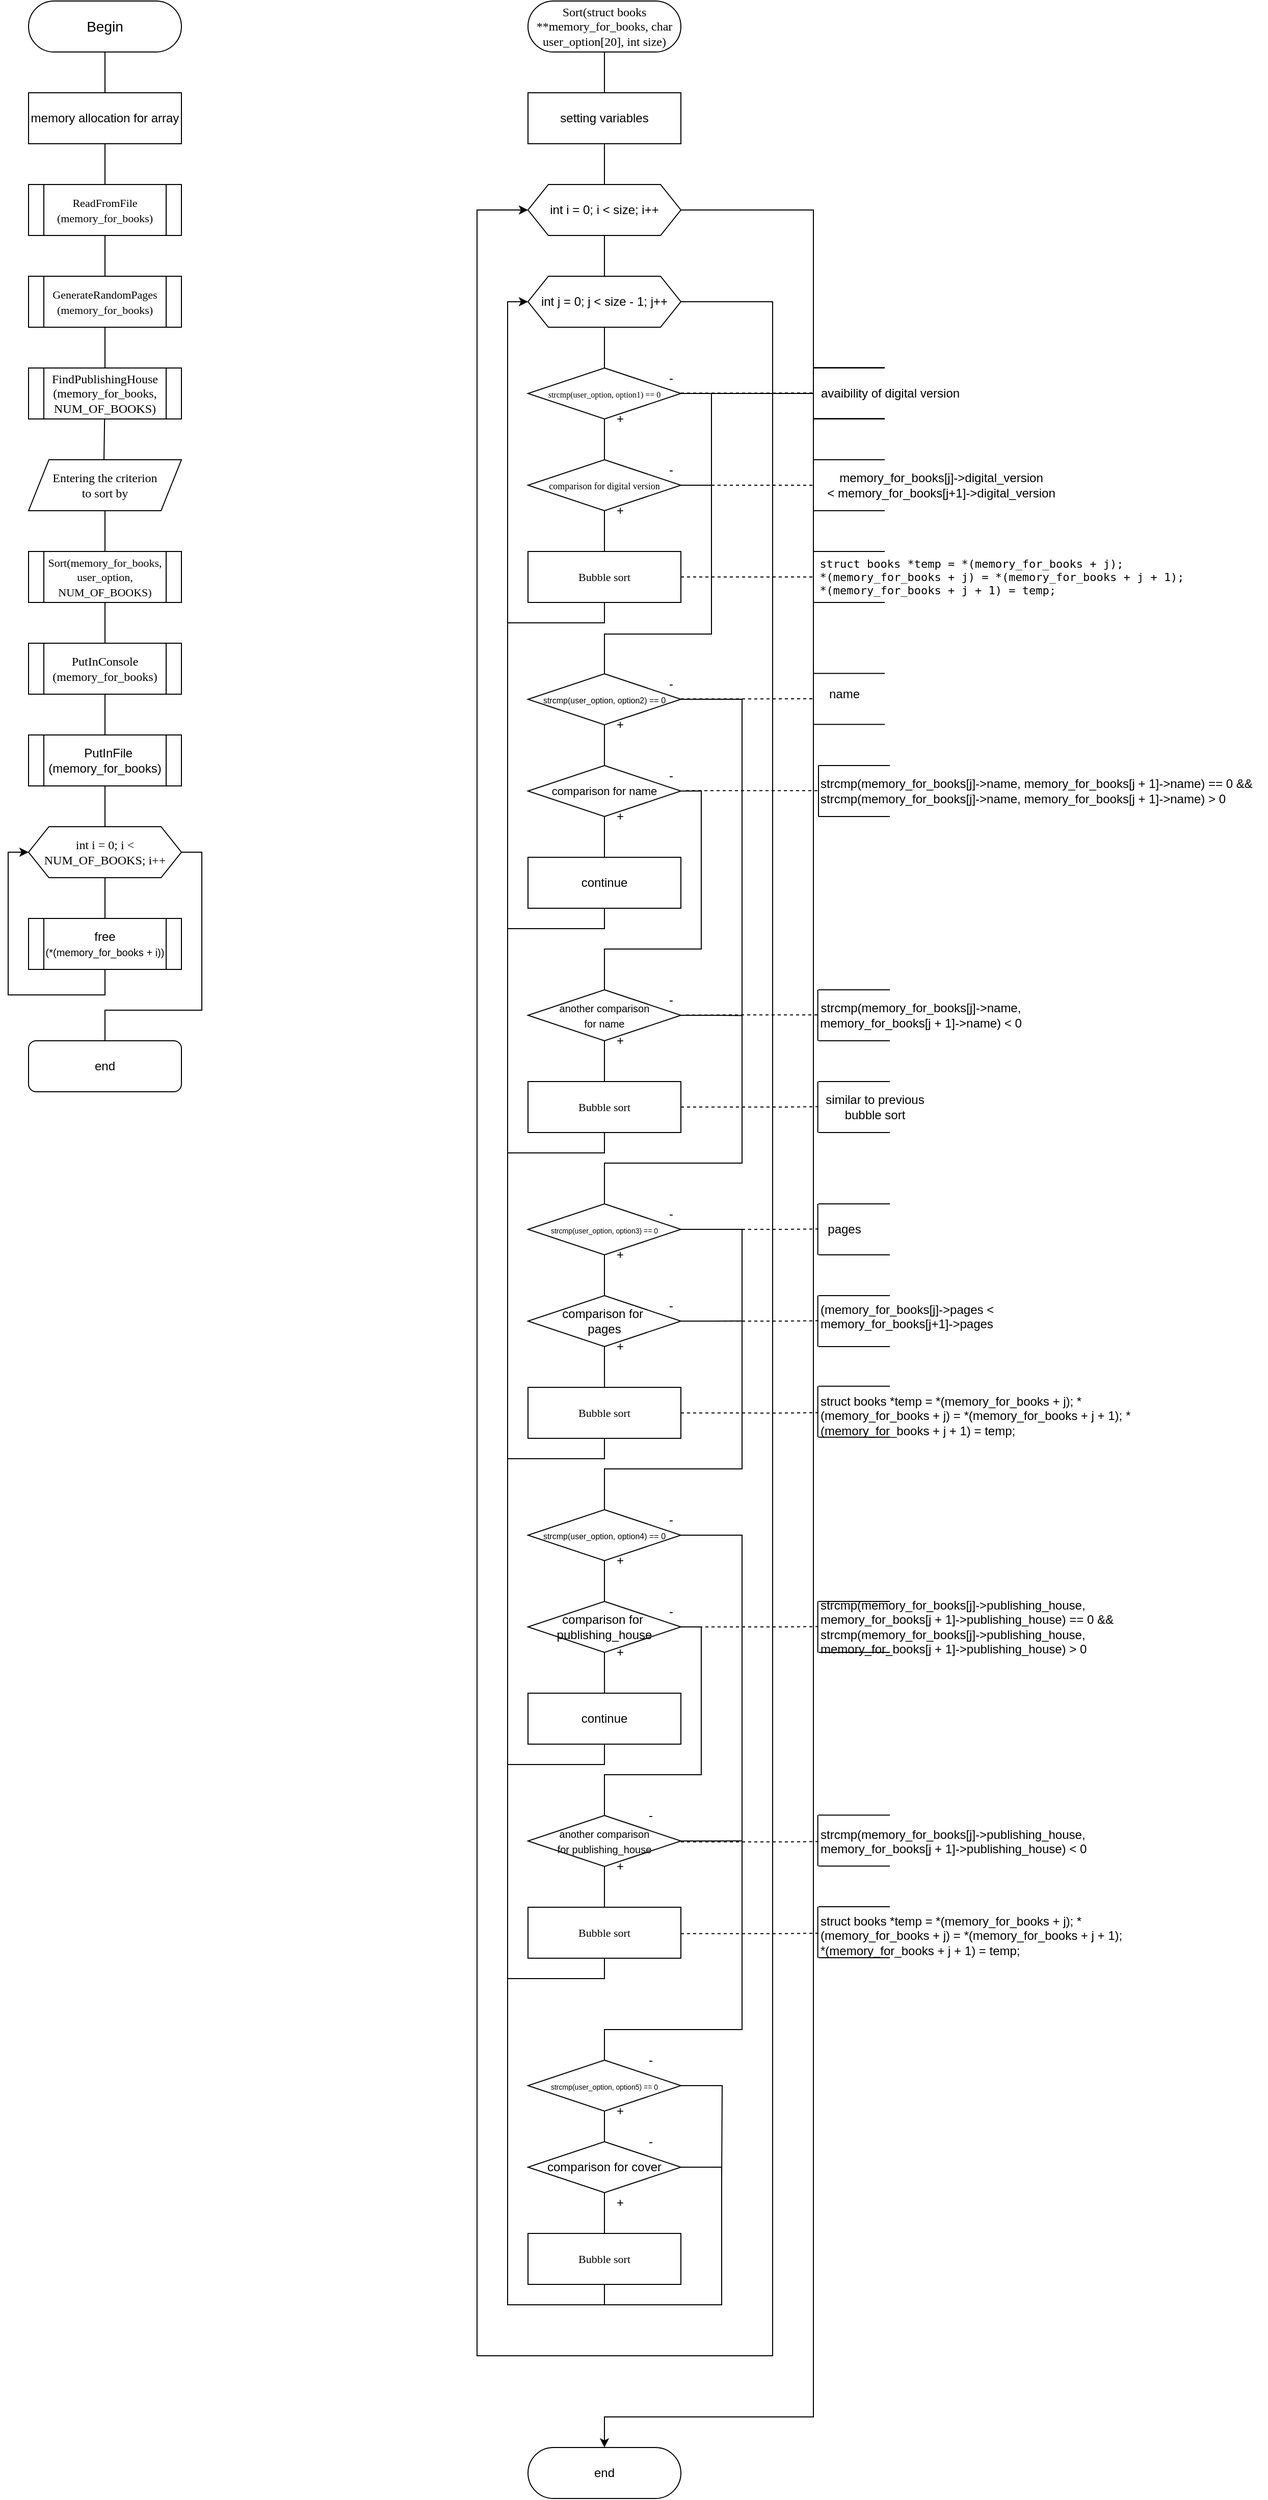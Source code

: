 <mxfile version="13.9.9" type="device"><diagram id="zj9rSVREmxVg5N0EUBpK" name="Страница 1"><mxGraphModel dx="2926" dy="1717" grid="1" gridSize="10" guides="1" tooltips="1" connect="1" arrows="1" fold="1" page="1" pageScale="1" pageWidth="3300" pageHeight="4681" math="0" shadow="0"><root><mxCell id="0"/><mxCell id="1" parent="0"/><mxCell id="CkE9ByUAjmrlas_uEOm5-2" value="&lt;font style=&quot;font-size: 14px&quot;&gt;Begin&lt;/font&gt;" style="rounded=1;whiteSpace=wrap;html=1;arcSize=50;" parent="1" vertex="1"><mxGeometry x="160" y="110" width="150" height="50" as="geometry"/></mxCell><mxCell id="CkE9ByUAjmrlas_uEOm5-4" value="" style="endArrow=none;html=1;entryX=0.5;entryY=1;entryDx=0;entryDy=0;" parent="1" target="CkE9ByUAjmrlas_uEOm5-2" edge="1"><mxGeometry width="50" height="50" relative="1" as="geometry"><mxPoint x="235" y="200" as="sourcePoint"/><mxPoint x="550" y="280" as="targetPoint"/></mxGeometry></mxCell><mxCell id="CkE9ByUAjmrlas_uEOm5-5" value="memory allocation for array" style="rounded=0;whiteSpace=wrap;html=1;" parent="1" vertex="1"><mxGeometry x="160" y="200" width="150" height="50" as="geometry"/></mxCell><mxCell id="CkE9ByUAjmrlas_uEOm5-6" value="&lt;font style=&quot;font-size: 11px&quot; face=&quot;Times New Roman&quot;&gt;ReadFromFile&lt;br&gt;(memory_for_books)&lt;/font&gt;" style="shape=process;whiteSpace=wrap;html=1;backgroundOutline=1;" parent="1" vertex="1"><mxGeometry x="160" y="290" width="150" height="50" as="geometry"/></mxCell><mxCell id="CkE9ByUAjmrlas_uEOm5-7" value="" style="endArrow=none;html=1;entryX=0.5;entryY=1;entryDx=0;entryDy=0;exitX=0.5;exitY=0;exitDx=0;exitDy=0;" parent="1" source="CkE9ByUAjmrlas_uEOm5-6" target="CkE9ByUAjmrlas_uEOm5-5" edge="1"><mxGeometry width="50" height="50" relative="1" as="geometry"><mxPoint x="230" y="290" as="sourcePoint"/><mxPoint x="280" y="240" as="targetPoint"/></mxGeometry></mxCell><mxCell id="CkE9ByUAjmrlas_uEOm5-8" value="&lt;font face=&quot;Times New Roman&quot; style=&quot;font-size: 11px&quot;&gt;GenerateRandomPages&lt;br&gt;(memory_for_books)&lt;/font&gt;" style="shape=process;whiteSpace=wrap;html=1;backgroundOutline=1;" parent="1" vertex="1"><mxGeometry x="160" y="380" width="150" height="50" as="geometry"/></mxCell><mxCell id="CkE9ByUAjmrlas_uEOm5-9" value="" style="endArrow=none;html=1;entryX=0.5;entryY=1;entryDx=0;entryDy=0;exitX=0.5;exitY=0;exitDx=0;exitDy=0;" parent="1" source="CkE9ByUAjmrlas_uEOm5-8" target="CkE9ByUAjmrlas_uEOm5-6" edge="1"><mxGeometry width="50" height="50" relative="1" as="geometry"><mxPoint x="230" y="370" as="sourcePoint"/><mxPoint x="280" y="320" as="targetPoint"/></mxGeometry></mxCell><mxCell id="CkE9ByUAjmrlas_uEOm5-10" value="&lt;font face=&quot;Times New Roman&quot;&gt;FindPublishingHouse&lt;br&gt;(memory_for_books, NUM_OF_BOOKS)&lt;/font&gt;" style="shape=process;whiteSpace=wrap;html=1;backgroundOutline=1;" parent="1" vertex="1"><mxGeometry x="160" y="470" width="150" height="50" as="geometry"/></mxCell><mxCell id="CkE9ByUAjmrlas_uEOm5-11" value="" style="endArrow=none;html=1;entryX=0.5;entryY=1;entryDx=0;entryDy=0;exitX=0.5;exitY=0;exitDx=0;exitDy=0;" parent="1" source="CkE9ByUAjmrlas_uEOm5-10" target="CkE9ByUAjmrlas_uEOm5-8" edge="1"><mxGeometry width="50" height="50" relative="1" as="geometry"><mxPoint x="230" y="460" as="sourcePoint"/><mxPoint x="280" y="410" as="targetPoint"/></mxGeometry></mxCell><mxCell id="CkE9ByUAjmrlas_uEOm5-12" value="&lt;font face=&quot;Times New Roman&quot;&gt;Entering the criterion&lt;br&gt;to sort by&lt;/font&gt;" style="shape=parallelogram;perimeter=parallelogramPerimeter;whiteSpace=wrap;html=1;fixedSize=1;" parent="1" vertex="1"><mxGeometry x="160" y="560" width="150" height="50" as="geometry"/></mxCell><mxCell id="CkE9ByUAjmrlas_uEOm5-13" value="" style="endArrow=none;html=1;" parent="1" target="CkE9ByUAjmrlas_uEOm5-10" edge="1"><mxGeometry width="50" height="50" relative="1" as="geometry"><mxPoint x="234" y="560" as="sourcePoint"/><mxPoint x="280" y="550" as="targetPoint"/></mxGeometry></mxCell><mxCell id="CkE9ByUAjmrlas_uEOm5-14" value="" style="endArrow=none;html=1;entryX=0.5;entryY=1;entryDx=0;entryDy=0;" parent="1" target="CkE9ByUAjmrlas_uEOm5-12" edge="1"><mxGeometry width="50" height="50" relative="1" as="geometry"><mxPoint x="235" y="650" as="sourcePoint"/><mxPoint x="280" y="590" as="targetPoint"/></mxGeometry></mxCell><mxCell id="CkE9ByUAjmrlas_uEOm5-15" value="&lt;font face=&quot;Times New Roman&quot; style=&quot;font-size: 11px&quot;&gt;Sort(memory_for_books, user_option, NUM_OF_BOOKS)&lt;/font&gt;" style="shape=process;whiteSpace=wrap;html=1;backgroundOutline=1;" parent="1" vertex="1"><mxGeometry x="160" y="650" width="150" height="50" as="geometry"/></mxCell><mxCell id="CkE9ByUAjmrlas_uEOm5-16" value="" style="endArrow=none;html=1;entryX=0.5;entryY=1;entryDx=0;entryDy=0;" parent="1" target="CkE9ByUAjmrlas_uEOm5-15" edge="1"><mxGeometry width="50" height="50" relative="1" as="geometry"><mxPoint x="235" y="740" as="sourcePoint"/><mxPoint x="280" y="690" as="targetPoint"/></mxGeometry></mxCell><mxCell id="CkE9ByUAjmrlas_uEOm5-17" value="&lt;font face=&quot;Times New Roman&quot;&gt;PutInConsole&lt;br&gt;(memory_for_books)&lt;/font&gt;" style="shape=process;whiteSpace=wrap;html=1;backgroundOutline=1;" parent="1" vertex="1"><mxGeometry x="160" y="740" width="150" height="50" as="geometry"/></mxCell><mxCell id="CkE9ByUAjmrlas_uEOm5-18" value="" style="endArrow=none;html=1;entryX=0.5;entryY=1;entryDx=0;entryDy=0;" parent="1" target="CkE9ByUAjmrlas_uEOm5-17" edge="1"><mxGeometry width="50" height="50" relative="1" as="geometry"><mxPoint x="235" y="830" as="sourcePoint"/><mxPoint x="280" y="820" as="targetPoint"/></mxGeometry></mxCell><mxCell id="CkE9ByUAjmrlas_uEOm5-19" value="&amp;nbsp; PutInFile&lt;br&gt;(memory_for_books)" style="shape=process;whiteSpace=wrap;html=1;backgroundOutline=1;" parent="1" vertex="1"><mxGeometry x="160" y="830" width="150" height="50" as="geometry"/></mxCell><mxCell id="CkE9ByUAjmrlas_uEOm5-20" value="" style="endArrow=none;html=1;entryX=0.5;entryY=1;entryDx=0;entryDy=0;" parent="1" target="CkE9ByUAjmrlas_uEOm5-19" edge="1"><mxGeometry width="50" height="50" relative="1" as="geometry"><mxPoint x="235" y="920" as="sourcePoint"/><mxPoint x="280" y="820" as="targetPoint"/></mxGeometry></mxCell><mxCell id="CkE9ByUAjmrlas_uEOm5-26" style="edgeStyle=orthogonalEdgeStyle;rounded=0;orthogonalLoop=1;jettySize=auto;html=1;exitX=1;exitY=0.5;exitDx=0;exitDy=0;endArrow=none;endFill=0;" parent="1" source="CkE9ByUAjmrlas_uEOm5-21" edge="1"><mxGeometry relative="1" as="geometry"><mxPoint x="235" y="1130" as="targetPoint"/><Array as="points"><mxPoint x="330" y="945"/><mxPoint x="330" y="1100"/></Array></mxGeometry></mxCell><mxCell id="CkE9ByUAjmrlas_uEOm5-21" value="&lt;font face=&quot;Times New Roman&quot; style=&quot;font-size: 12px&quot;&gt;int i = 0; i &amp;lt; NUM_OF_BOOKS; i++&lt;/font&gt;" style="shape=hexagon;perimeter=hexagonPerimeter2;whiteSpace=wrap;html=1;fixedSize=1;" parent="1" vertex="1"><mxGeometry x="160" y="920" width="150" height="50" as="geometry"/></mxCell><mxCell id="CkE9ByUAjmrlas_uEOm5-22" value="" style="endArrow=none;html=1;entryX=0.5;entryY=1;entryDx=0;entryDy=0;" parent="1" target="CkE9ByUAjmrlas_uEOm5-21" edge="1"><mxGeometry width="50" height="50" relative="1" as="geometry"><mxPoint x="235" y="1010" as="sourcePoint"/><mxPoint x="280" y="1010" as="targetPoint"/></mxGeometry></mxCell><mxCell id="CkE9ByUAjmrlas_uEOm5-25" style="edgeStyle=orthogonalEdgeStyle;rounded=0;orthogonalLoop=1;jettySize=auto;html=1;entryX=0;entryY=0.5;entryDx=0;entryDy=0;" parent="1" source="CkE9ByUAjmrlas_uEOm5-23" target="CkE9ByUAjmrlas_uEOm5-21" edge="1"><mxGeometry relative="1" as="geometry"><mxPoint x="130" y="940" as="targetPoint"/><Array as="points"><mxPoint x="235" y="1085"/><mxPoint x="140" y="1085"/><mxPoint x="140" y="945"/></Array></mxGeometry></mxCell><mxCell id="CkE9ByUAjmrlas_uEOm5-23" value="&lt;font&gt;free&lt;br&gt;&lt;font style=&quot;font-size: 10px&quot;&gt;(*(memory_for_books + i))&lt;/font&gt;&lt;/font&gt;" style="shape=process;whiteSpace=wrap;html=1;backgroundOutline=1;" parent="1" vertex="1"><mxGeometry x="160" y="1010" width="150" height="50" as="geometry"/></mxCell><mxCell id="CkE9ByUAjmrlas_uEOm5-27" value="end" style="rounded=1;whiteSpace=wrap;html=1;" parent="1" vertex="1"><mxGeometry x="160" y="1130" width="150" height="50" as="geometry"/></mxCell><mxCell id="CkE9ByUAjmrlas_uEOm5-28" value="&lt;font face=&quot;Times New Roman&quot;&gt;Sort(struct books **memory_for_books, char user_option[20], int size)&lt;/font&gt;" style="rounded=1;whiteSpace=wrap;html=1;arcSize=50;" parent="1" vertex="1"><mxGeometry x="650" y="110" width="150" height="50" as="geometry"/></mxCell><mxCell id="CkE9ByUAjmrlas_uEOm5-29" value="" style="endArrow=none;html=1;entryX=0.5;entryY=1;entryDx=0;entryDy=0;" parent="1" target="CkE9ByUAjmrlas_uEOm5-28" edge="1"><mxGeometry width="50" height="50" relative="1" as="geometry"><mxPoint x="725" y="200" as="sourcePoint"/><mxPoint x="720" y="290" as="targetPoint"/></mxGeometry></mxCell><mxCell id="CkE9ByUAjmrlas_uEOm5-30" value="setting variables" style="rounded=0;whiteSpace=wrap;html=1;" parent="1" vertex="1"><mxGeometry x="650" y="200" width="150" height="50" as="geometry"/></mxCell><mxCell id="CkE9ByUAjmrlas_uEOm5-31" value="" style="endArrow=none;html=1;entryX=0.5;entryY=1;entryDx=0;entryDy=0;" parent="1" target="CkE9ByUAjmrlas_uEOm5-30" edge="1"><mxGeometry width="50" height="50" relative="1" as="geometry"><mxPoint x="725" y="290" as="sourcePoint"/><mxPoint x="750" y="270" as="targetPoint"/></mxGeometry></mxCell><mxCell id="CkE9ByUAjmrlas_uEOm5-223" style="edgeStyle=orthogonalEdgeStyle;rounded=0;orthogonalLoop=1;jettySize=auto;html=1;exitX=1;exitY=0.5;exitDx=0;exitDy=0;endArrow=classic;endFill=1;entryX=0.5;entryY=0;entryDx=0;entryDy=0;" parent="1" source="CkE9ByUAjmrlas_uEOm5-32" target="CkE9ByUAjmrlas_uEOm5-224" edge="1"><mxGeometry relative="1" as="geometry"><mxPoint x="730" y="2510" as="targetPoint"/><Array as="points"><mxPoint x="930" y="315"/><mxPoint x="930" y="2480"/><mxPoint x="725" y="2480"/></Array></mxGeometry></mxCell><mxCell id="CkE9ByUAjmrlas_uEOm5-32" value="int i = 0; i &amp;lt; size; i++" style="shape=hexagon;perimeter=hexagonPerimeter2;whiteSpace=wrap;html=1;fixedSize=1;" parent="1" vertex="1"><mxGeometry x="650" y="290" width="150" height="50" as="geometry"/></mxCell><mxCell id="CkE9ByUAjmrlas_uEOm5-33" value="" style="endArrow=none;html=1;entryX=0.5;entryY=1;entryDx=0;entryDy=0;" parent="1" target="CkE9ByUAjmrlas_uEOm5-32" edge="1"><mxGeometry width="50" height="50" relative="1" as="geometry"><mxPoint x="725" y="380" as="sourcePoint"/><mxPoint x="750" y="320" as="targetPoint"/></mxGeometry></mxCell><mxCell id="CkE9ByUAjmrlas_uEOm5-222" style="edgeStyle=orthogonalEdgeStyle;rounded=0;orthogonalLoop=1;jettySize=auto;html=1;exitX=1;exitY=0.5;exitDx=0;exitDy=0;entryX=0;entryY=0.5;entryDx=0;entryDy=0;endArrow=classic;endFill=1;" parent="1" source="CkE9ByUAjmrlas_uEOm5-34" target="CkE9ByUAjmrlas_uEOm5-32" edge="1"><mxGeometry relative="1" as="geometry"><Array as="points"><mxPoint x="890" y="405"/><mxPoint x="890" y="2420"/><mxPoint x="600" y="2420"/><mxPoint x="600" y="315"/></Array></mxGeometry></mxCell><mxCell id="CkE9ByUAjmrlas_uEOm5-34" value="int j = 0; j &amp;lt; size - 1; j++" style="shape=hexagon;perimeter=hexagonPerimeter2;whiteSpace=wrap;html=1;fixedSize=1;" parent="1" vertex="1"><mxGeometry x="650" y="380" width="150" height="50" as="geometry"/></mxCell><mxCell id="CkE9ByUAjmrlas_uEOm5-36" value="" style="endArrow=none;html=1;entryX=0.5;entryY=1;entryDx=0;entryDy=0;" parent="1" target="CkE9ByUAjmrlas_uEOm5-34" edge="1"><mxGeometry width="50" height="50" relative="1" as="geometry"><mxPoint x="725" y="470" as="sourcePoint"/><mxPoint x="750" y="420" as="targetPoint"/></mxGeometry></mxCell><mxCell id="CkE9ByUAjmrlas_uEOm5-41" style="edgeStyle=orthogonalEdgeStyle;rounded=0;orthogonalLoop=1;jettySize=auto;html=1;endArrow=none;endFill=0;" parent="1" source="CkE9ByUAjmrlas_uEOm5-37" target="CkE9ByUAjmrlas_uEOm5-54" edge="1"><mxGeometry relative="1" as="geometry"><mxPoint x="725" y="770" as="targetPoint"/><Array as="points"><mxPoint x="830" y="495"/><mxPoint x="830" y="731"/></Array></mxGeometry></mxCell><mxCell id="CkE9ByUAjmrlas_uEOm5-37" value="&lt;font face=&quot;Times New Roman&quot; style=&quot;font-size: 8px&quot;&gt;strcmp(user_option, option1) == 0&lt;/font&gt;" style="rhombus;whiteSpace=wrap;html=1;" parent="1" vertex="1"><mxGeometry x="650" y="470" width="150" height="50" as="geometry"/></mxCell><mxCell id="CkE9ByUAjmrlas_uEOm5-38" value="" style="endArrow=none;html=1;entryX=0.5;entryY=1;entryDx=0;entryDy=0;" parent="1" target="CkE9ByUAjmrlas_uEOm5-37" edge="1"><mxGeometry width="50" height="50" relative="1" as="geometry"><mxPoint x="725" y="560" as="sourcePoint"/><mxPoint x="750" y="510" as="targetPoint"/></mxGeometry></mxCell><mxCell id="CkE9ByUAjmrlas_uEOm5-42" style="edgeStyle=orthogonalEdgeStyle;rounded=0;orthogonalLoop=1;jettySize=auto;html=1;exitX=1;exitY=0.5;exitDx=0;exitDy=0;endArrow=none;endFill=0;" parent="1" source="CkE9ByUAjmrlas_uEOm5-39" edge="1"><mxGeometry relative="1" as="geometry"><mxPoint x="830" y="585" as="targetPoint"/></mxGeometry></mxCell><mxCell id="CkE9ByUAjmrlas_uEOm5-39" value="&lt;div&gt;&lt;font face=&quot;Times New Roman&quot; style=&quot;font-size: 9px&quot;&gt;comparison for digital version&lt;/font&gt;&lt;/div&gt;" style="rhombus;whiteSpace=wrap;html=1;align=center;" parent="1" vertex="1"><mxGeometry x="650" y="560" width="150" height="50" as="geometry"/></mxCell><mxCell id="CkE9ByUAjmrlas_uEOm5-43" value="" style="endArrow=none;html=1;entryX=0.5;entryY=1;entryDx=0;entryDy=0;" parent="1" target="CkE9ByUAjmrlas_uEOm5-39" edge="1"><mxGeometry width="50" height="50" relative="1" as="geometry"><mxPoint x="725" y="650" as="sourcePoint"/><mxPoint x="750" y="630" as="targetPoint"/></mxGeometry></mxCell><mxCell id="CkE9ByUAjmrlas_uEOm5-45" style="edgeStyle=orthogonalEdgeStyle;rounded=0;orthogonalLoop=1;jettySize=auto;html=1;exitX=1;exitY=0.5;exitDx=0;exitDy=0;endArrow=none;endFill=0;dashed=1;" parent="1" source="CkE9ByUAjmrlas_uEOm5-44" edge="1"><mxGeometry relative="1" as="geometry"><mxPoint x="930" y="674.952" as="targetPoint"/></mxGeometry></mxCell><mxCell id="CkE9ByUAjmrlas_uEOm5-199" style="edgeStyle=orthogonalEdgeStyle;rounded=0;orthogonalLoop=1;jettySize=auto;html=1;exitX=0.5;exitY=1;exitDx=0;exitDy=0;endArrow=classic;endFill=1;entryX=0;entryY=0.5;entryDx=0;entryDy=0;" parent="1" source="CkE9ByUAjmrlas_uEOm5-44" target="CkE9ByUAjmrlas_uEOm5-34" edge="1"><mxGeometry relative="1" as="geometry"><mxPoint x="630" y="400" as="targetPoint"/></mxGeometry></mxCell><mxCell id="CkE9ByUAjmrlas_uEOm5-44" value="&lt;div style=&quot;font-size: 11px&quot;&gt;&lt;font face=&quot;Times New Roman&quot;&gt;Bubble sort&lt;/font&gt;&lt;/div&gt;" style="rounded=0;whiteSpace=wrap;html=1;" parent="1" vertex="1"><mxGeometry x="650" y="650" width="150" height="50" as="geometry"/></mxCell><mxCell id="CkE9ByUAjmrlas_uEOm5-46" value="" style="endArrow=none;html=1;" parent="1" edge="1"><mxGeometry width="50" height="50" relative="1" as="geometry"><mxPoint x="930" y="700" as="sourcePoint"/><mxPoint x="930" y="650" as="targetPoint"/></mxGeometry></mxCell><mxCell id="CkE9ByUAjmrlas_uEOm5-47" value="" style="endArrow=none;html=1;" parent="1" edge="1"><mxGeometry width="50" height="50" relative="1" as="geometry"><mxPoint x="930" y="700" as="sourcePoint"/><mxPoint x="1000" y="700" as="targetPoint"/></mxGeometry></mxCell><mxCell id="CkE9ByUAjmrlas_uEOm5-48" value="" style="endArrow=none;html=1;" parent="1" edge="1"><mxGeometry width="50" height="50" relative="1" as="geometry"><mxPoint x="930" y="650.0" as="sourcePoint"/><mxPoint x="1000" y="650.0" as="targetPoint"/></mxGeometry></mxCell><mxCell id="CkE9ByUAjmrlas_uEOm5-49" value="&lt;div style=&quot;text-align: left ; font-size: 11px&quot;&gt;&lt;font face=&quot;monospace&quot; style=&quot;font-size: 11px&quot;&gt;struct books *temp = *(memory_for_books + j);&lt;/font&gt;&lt;/div&gt;&lt;div style=&quot;font-size: 11px&quot;&gt;&lt;span style=&quot;font-family: monospace&quot;&gt;&lt;font style=&quot;font-size: 11px&quot;&gt;*(memory_for_books + j) = *(memory_for_books + j + 1);&lt;/font&gt;&lt;/span&gt;&lt;/div&gt;&lt;div style=&quot;text-align: left ; font-size: 11px&quot;&gt;&lt;font face=&quot;monospace&quot; style=&quot;font-size: 11px&quot;&gt;*(memory_for_books + j + 1) = temp;&lt;/font&gt;&lt;/div&gt;" style="text;html=1;strokeColor=none;fillColor=none;align=center;verticalAlign=middle;whiteSpace=wrap;rounded=0;" parent="1" vertex="1"><mxGeometry x="920" y="655" width="390" height="40" as="geometry"/></mxCell><mxCell id="CkE9ByUAjmrlas_uEOm5-50" value="+" style="text;html=1;align=center;verticalAlign=middle;resizable=0;points=[];autosize=1;" parent="1" vertex="1"><mxGeometry x="730" y="510" width="20" height="20" as="geometry"/></mxCell><mxCell id="CkE9ByUAjmrlas_uEOm5-51" value="+" style="text;html=1;align=center;verticalAlign=middle;resizable=0;points=[];autosize=1;" parent="1" vertex="1"><mxGeometry x="730" y="600" width="20" height="20" as="geometry"/></mxCell><mxCell id="CkE9ByUAjmrlas_uEOm5-52" value="-" style="text;html=1;align=center;verticalAlign=middle;resizable=0;points=[];autosize=1;" parent="1" vertex="1"><mxGeometry x="780" y="470" width="20" height="20" as="geometry"/></mxCell><mxCell id="CkE9ByUAjmrlas_uEOm5-53" value="-" style="text;html=1;align=center;verticalAlign=middle;resizable=0;points=[];autosize=1;" parent="1" vertex="1"><mxGeometry x="780" y="560" width="20" height="20" as="geometry"/></mxCell><mxCell id="CkE9ByUAjmrlas_uEOm5-74" style="edgeStyle=orthogonalEdgeStyle;rounded=0;orthogonalLoop=1;jettySize=auto;html=1;exitX=0.5;exitY=1;exitDx=0;exitDy=0;endArrow=none;endFill=0;" parent="1" source="CkE9ByUAjmrlas_uEOm5-54" edge="1"><mxGeometry relative="1" as="geometry"><mxPoint x="725" y="860" as="targetPoint"/></mxGeometry></mxCell><mxCell id="CkE9ByUAjmrlas_uEOm5-99" style="edgeStyle=orthogonalEdgeStyle;rounded=0;orthogonalLoop=1;jettySize=auto;html=1;exitX=1;exitY=0.5;exitDx=0;exitDy=0;endArrow=none;endFill=0;entryX=0.5;entryY=0;entryDx=0;entryDy=0;" parent="1" source="CkE9ByUAjmrlas_uEOm5-54" target="CkE9ByUAjmrlas_uEOm5-118" edge="1"><mxGeometry relative="1" as="geometry"><mxPoint x="725" y="1286.667" as="targetPoint"/><Array as="points"><mxPoint x="860" y="795"/><mxPoint x="860" y="1250"/><mxPoint x="725" y="1250"/></Array></mxGeometry></mxCell><mxCell id="CkE9ByUAjmrlas_uEOm5-54" value="&lt;font style=&quot;font-size: 8px&quot;&gt;strcmp(user_option, option2) == 0&lt;/font&gt;" style="rhombus;whiteSpace=wrap;html=1;" parent="1" vertex="1"><mxGeometry x="650" y="770" width="150" height="50" as="geometry"/></mxCell><mxCell id="CkE9ByUAjmrlas_uEOm5-59" style="edgeStyle=orthogonalEdgeStyle;rounded=0;orthogonalLoop=1;jettySize=auto;html=1;exitX=1;exitY=0.5;exitDx=0;exitDy=0;endArrow=none;endFill=0;" parent="1" edge="1"><mxGeometry relative="1" as="geometry"><mxPoint x="930" y="494.952" as="targetPoint"/><mxPoint x="800" y="495" as="sourcePoint"/></mxGeometry></mxCell><mxCell id="CkE9ByUAjmrlas_uEOm5-60" value="" style="endArrow=none;html=1;" parent="1" edge="1"><mxGeometry width="50" height="50" relative="1" as="geometry"><mxPoint x="930" y="520" as="sourcePoint"/><mxPoint x="930" y="470" as="targetPoint"/></mxGeometry></mxCell><mxCell id="CkE9ByUAjmrlas_uEOm5-61" value="" style="endArrow=none;html=1;" parent="1" edge="1"><mxGeometry width="50" height="50" relative="1" as="geometry"><mxPoint x="930" y="520" as="sourcePoint"/><mxPoint x="1000" y="520" as="targetPoint"/></mxGeometry></mxCell><mxCell id="CkE9ByUAjmrlas_uEOm5-62" value="" style="endArrow=none;html=1;" parent="1" edge="1"><mxGeometry width="50" height="50" relative="1" as="geometry"><mxPoint x="930" y="470.0" as="sourcePoint"/><mxPoint x="1000" y="470.0" as="targetPoint"/></mxGeometry></mxCell><mxCell id="CkE9ByUAjmrlas_uEOm5-63" style="edgeStyle=orthogonalEdgeStyle;rounded=0;orthogonalLoop=1;jettySize=auto;html=1;exitX=1;exitY=0.5;exitDx=0;exitDy=0;endArrow=none;endFill=0;dashed=1;" parent="1" edge="1"><mxGeometry relative="1" as="geometry"><mxPoint x="930" y="494.552" as="targetPoint"/><mxPoint x="800" y="494.6" as="sourcePoint"/></mxGeometry></mxCell><mxCell id="CkE9ByUAjmrlas_uEOm5-64" value="" style="endArrow=none;html=1;" parent="1" edge="1"><mxGeometry width="50" height="50" relative="1" as="geometry"><mxPoint x="930" y="519.6" as="sourcePoint"/><mxPoint x="930" y="469.6" as="targetPoint"/></mxGeometry></mxCell><mxCell id="CkE9ByUAjmrlas_uEOm5-65" value="" style="endArrow=none;html=1;" parent="1" edge="1"><mxGeometry width="50" height="50" relative="1" as="geometry"><mxPoint x="930" y="519.6" as="sourcePoint"/><mxPoint x="1000" y="519.6" as="targetPoint"/></mxGeometry></mxCell><mxCell id="CkE9ByUAjmrlas_uEOm5-66" value="" style="endArrow=none;html=1;" parent="1" edge="1"><mxGeometry width="50" height="50" relative="1" as="geometry"><mxPoint x="930" y="469.6" as="sourcePoint"/><mxPoint x="1000" y="469.6" as="targetPoint"/></mxGeometry></mxCell><mxCell id="CkE9ByUAjmrlas_uEOm5-68" style="edgeStyle=orthogonalEdgeStyle;rounded=0;orthogonalLoop=1;jettySize=auto;html=1;exitX=1;exitY=0.5;exitDx=0;exitDy=0;endArrow=none;endFill=0;dashed=1;" parent="1" edge="1"><mxGeometry relative="1" as="geometry"><mxPoint x="930" y="794.552" as="targetPoint"/><mxPoint x="800" y="794.6" as="sourcePoint"/></mxGeometry></mxCell><mxCell id="CkE9ByUAjmrlas_uEOm5-69" value="" style="endArrow=none;html=1;" parent="1" edge="1"><mxGeometry width="50" height="50" relative="1" as="geometry"><mxPoint x="930" y="819.6" as="sourcePoint"/><mxPoint x="930" y="769.6" as="targetPoint"/></mxGeometry></mxCell><mxCell id="CkE9ByUAjmrlas_uEOm5-70" value="" style="endArrow=none;html=1;" parent="1" edge="1"><mxGeometry width="50" height="50" relative="1" as="geometry"><mxPoint x="930" y="819.6" as="sourcePoint"/><mxPoint x="1000" y="819.6" as="targetPoint"/></mxGeometry></mxCell><mxCell id="CkE9ByUAjmrlas_uEOm5-71" value="" style="endArrow=none;html=1;" parent="1" edge="1"><mxGeometry width="50" height="50" relative="1" as="geometry"><mxPoint x="930" y="769.6" as="sourcePoint"/><mxPoint x="1000" y="769.6" as="targetPoint"/></mxGeometry></mxCell><mxCell id="CkE9ByUAjmrlas_uEOm5-72" value="avaibility of digital version" style="text;html=1;align=center;verticalAlign=middle;resizable=0;points=[];autosize=1;" parent="1" vertex="1"><mxGeometry x="930" y="485" width="150" height="20" as="geometry"/></mxCell><mxCell id="CkE9ByUAjmrlas_uEOm5-73" value="name" style="text;html=1;align=center;verticalAlign=middle;resizable=0;points=[];autosize=1;" parent="1" vertex="1"><mxGeometry x="935" y="780" width="50" height="20" as="geometry"/></mxCell><mxCell id="CkE9ByUAjmrlas_uEOm5-76" value="" style="edgeStyle=orthogonalEdgeStyle;rounded=0;orthogonalLoop=1;jettySize=auto;html=1;endArrow=none;endFill=0;" parent="1" source="CkE9ByUAjmrlas_uEOm5-75" target="CkE9ByUAjmrlas_uEOm5-54" edge="1"><mxGeometry relative="1" as="geometry"/></mxCell><mxCell id="CkE9ByUAjmrlas_uEOm5-100" style="edgeStyle=orthogonalEdgeStyle;rounded=0;orthogonalLoop=1;jettySize=auto;html=1;exitX=1;exitY=0.5;exitDx=0;exitDy=0;endArrow=none;endFill=0;" parent="1" source="CkE9ByUAjmrlas_uEOm5-75" edge="1"><mxGeometry relative="1" as="geometry"><mxPoint x="725" y="1080" as="targetPoint"/><Array as="points"><mxPoint x="820" y="885"/><mxPoint x="820" y="1040"/><mxPoint x="725" y="1040"/></Array></mxGeometry></mxCell><mxCell id="CkE9ByUAjmrlas_uEOm5-75" value="&lt;div style=&quot;font-size: 11px&quot;&gt;&lt;div&gt;comparison for name&lt;/div&gt;&lt;/div&gt;" style="rhombus;whiteSpace=wrap;html=1;align=center;" parent="1" vertex="1"><mxGeometry x="650" y="860" width="150" height="50" as="geometry"/></mxCell><mxCell id="CkE9ByUAjmrlas_uEOm5-81" style="edgeStyle=orthogonalEdgeStyle;rounded=0;orthogonalLoop=1;jettySize=auto;html=1;exitX=1;exitY=0.5;exitDx=0;exitDy=0;endArrow=none;endFill=0;dashed=1;" parent="1" edge="1"><mxGeometry relative="1" as="geometry"><mxPoint x="930" y="584.952" as="targetPoint"/><mxPoint x="800" y="585.0" as="sourcePoint"/></mxGeometry></mxCell><mxCell id="CkE9ByUAjmrlas_uEOm5-82" value="" style="endArrow=none;html=1;" parent="1" edge="1"><mxGeometry width="50" height="50" relative="1" as="geometry"><mxPoint x="930" y="610.0" as="sourcePoint"/><mxPoint x="930" y="560.0" as="targetPoint"/></mxGeometry></mxCell><mxCell id="CkE9ByUAjmrlas_uEOm5-83" value="" style="endArrow=none;html=1;" parent="1" edge="1"><mxGeometry width="50" height="50" relative="1" as="geometry"><mxPoint x="930" y="610.0" as="sourcePoint"/><mxPoint x="1000" y="610.0" as="targetPoint"/></mxGeometry></mxCell><mxCell id="CkE9ByUAjmrlas_uEOm5-84" value="" style="endArrow=none;html=1;" parent="1" edge="1"><mxGeometry width="50" height="50" relative="1" as="geometry"><mxPoint x="930" y="560.0" as="sourcePoint"/><mxPoint x="1000" y="560.0" as="targetPoint"/></mxGeometry></mxCell><mxCell id="CkE9ByUAjmrlas_uEOm5-85" style="edgeStyle=orthogonalEdgeStyle;rounded=0;orthogonalLoop=1;jettySize=auto;html=1;exitX=1;exitY=0.5;exitDx=0;exitDy=0;endArrow=none;endFill=0;dashed=1;" parent="1" edge="1"><mxGeometry relative="1" as="geometry"><mxPoint x="935" y="884.582" as="targetPoint"/><mxPoint x="805" y="884.63" as="sourcePoint"/></mxGeometry></mxCell><mxCell id="CkE9ByUAjmrlas_uEOm5-86" value="" style="endArrow=none;html=1;" parent="1" edge="1"><mxGeometry width="50" height="50" relative="1" as="geometry"><mxPoint x="935" y="910.0" as="sourcePoint"/><mxPoint x="1005" y="910.0" as="targetPoint"/></mxGeometry></mxCell><mxCell id="CkE9ByUAjmrlas_uEOm5-87" value="" style="endArrow=none;html=1;" parent="1" edge="1"><mxGeometry width="50" height="50" relative="1" as="geometry"><mxPoint x="935" y="910.0" as="sourcePoint"/><mxPoint x="935" y="860.0" as="targetPoint"/></mxGeometry></mxCell><mxCell id="CkE9ByUAjmrlas_uEOm5-88" value="" style="endArrow=none;html=1;" parent="1" edge="1"><mxGeometry width="50" height="50" relative="1" as="geometry"><mxPoint x="935" y="860.0" as="sourcePoint"/><mxPoint x="1005" y="860.0" as="targetPoint"/></mxGeometry></mxCell><mxCell id="CkE9ByUAjmrlas_uEOm5-89" value="memory_for_books[j]-&amp;gt;digital_version &lt;br&gt;&amp;lt; memory_for_books[j+1]-&amp;gt;digital_version" style="text;html=1;align=center;verticalAlign=middle;resizable=0;points=[];autosize=1;" parent="1" vertex="1"><mxGeometry x="935" y="570" width="240" height="30" as="geometry"/></mxCell><mxCell id="CkE9ByUAjmrlas_uEOm5-92" value="&lt;div&gt;strcmp(memory_for_books[j]-&amp;gt;name, memory_for_books[j + 1]-&amp;gt;name) == 0 &amp;amp;&amp;amp;&lt;/div&gt;&lt;div&gt;strcmp(memory_for_books[j]-&amp;gt;name, memory_for_books[j + 1]-&amp;gt;name) &amp;gt; 0&lt;/div&gt;" style="text;html=1;align=left;verticalAlign=middle;resizable=0;points=[];autosize=1;" parent="1" vertex="1"><mxGeometry x="935" y="870" width="440" height="30" as="geometry"/></mxCell><mxCell id="CkE9ByUAjmrlas_uEOm5-93" value="" style="endArrow=none;html=1;entryX=0.5;entryY=1;entryDx=0;entryDy=0;" parent="1" target="CkE9ByUAjmrlas_uEOm5-75" edge="1"><mxGeometry width="50" height="50" relative="1" as="geometry"><mxPoint x="725" y="950" as="sourcePoint"/><mxPoint x="800" y="910" as="targetPoint"/></mxGeometry></mxCell><mxCell id="CkE9ByUAjmrlas_uEOm5-200" style="edgeStyle=orthogonalEdgeStyle;rounded=0;orthogonalLoop=1;jettySize=auto;html=1;exitX=0.5;exitY=1;exitDx=0;exitDy=0;endArrow=none;endFill=0;" parent="1" source="CkE9ByUAjmrlas_uEOm5-94" edge="1"><mxGeometry relative="1" as="geometry"><mxPoint x="630" y="480" as="targetPoint"/><Array as="points"><mxPoint x="725" y="1020"/><mxPoint x="630" y="1020"/></Array></mxGeometry></mxCell><mxCell id="CkE9ByUAjmrlas_uEOm5-94" value="continue" style="rounded=0;whiteSpace=wrap;html=1;" parent="1" vertex="1"><mxGeometry x="650" y="950" width="150" height="50" as="geometry"/></mxCell><mxCell id="CkE9ByUAjmrlas_uEOm5-95" value="+" style="text;html=1;align=center;verticalAlign=middle;resizable=0;points=[];autosize=1;" parent="1" vertex="1"><mxGeometry x="730" y="810" width="20" height="20" as="geometry"/></mxCell><mxCell id="CkE9ByUAjmrlas_uEOm5-96" value="+" style="text;html=1;align=center;verticalAlign=middle;resizable=0;points=[];autosize=1;" parent="1" vertex="1"><mxGeometry x="730" y="900" width="20" height="20" as="geometry"/></mxCell><mxCell id="CkE9ByUAjmrlas_uEOm5-97" value="-" style="text;html=1;align=center;verticalAlign=middle;resizable=0;points=[];autosize=1;" parent="1" vertex="1"><mxGeometry x="780" y="770" width="20" height="20" as="geometry"/></mxCell><mxCell id="CkE9ByUAjmrlas_uEOm5-98" value="-" style="text;html=1;align=center;verticalAlign=middle;resizable=0;points=[];autosize=1;" parent="1" vertex="1"><mxGeometry x="780" y="860" width="20" height="20" as="geometry"/></mxCell><mxCell id="CkE9ByUAjmrlas_uEOm5-108" style="edgeStyle=orthogonalEdgeStyle;rounded=0;orthogonalLoop=1;jettySize=auto;html=1;exitX=1;exitY=0.5;exitDx=0;exitDy=0;endArrow=none;endFill=0;" parent="1" source="CkE9ByUAjmrlas_uEOm5-102" edge="1"><mxGeometry relative="1" as="geometry"><mxPoint x="860" y="1105.31" as="targetPoint"/></mxGeometry></mxCell><mxCell id="CkE9ByUAjmrlas_uEOm5-102" value="&lt;font style=&quot;font-size: 10px&quot;&gt;another comparison&lt;br&gt;for name&lt;/font&gt;" style="rhombus;whiteSpace=wrap;html=1;" parent="1" vertex="1"><mxGeometry x="650" y="1080" width="150" height="50" as="geometry"/></mxCell><mxCell id="CkE9ByUAjmrlas_uEOm5-103" style="edgeStyle=orthogonalEdgeStyle;rounded=0;orthogonalLoop=1;jettySize=auto;html=1;exitX=1;exitY=0.5;exitDx=0;exitDy=0;endArrow=none;endFill=0;dashed=1;" parent="1" edge="1"><mxGeometry relative="1" as="geometry"><mxPoint x="935" y="1104.652" as="targetPoint"/><mxPoint x="805" y="1104.7" as="sourcePoint"/></mxGeometry></mxCell><mxCell id="CkE9ByUAjmrlas_uEOm5-104" value="" style="endArrow=none;html=1;" parent="1" edge="1"><mxGeometry width="50" height="50" relative="1" as="geometry"><mxPoint x="935" y="1130" as="sourcePoint"/><mxPoint x="1005" y="1130" as="targetPoint"/></mxGeometry></mxCell><mxCell id="CkE9ByUAjmrlas_uEOm5-105" value="" style="endArrow=none;html=1;" parent="1" edge="1"><mxGeometry width="50" height="50" relative="1" as="geometry"><mxPoint x="934.31" y="1130" as="sourcePoint"/><mxPoint x="934.31" y="1080" as="targetPoint"/></mxGeometry></mxCell><mxCell id="CkE9ByUAjmrlas_uEOm5-106" value="" style="endArrow=none;html=1;" parent="1" edge="1"><mxGeometry width="50" height="50" relative="1" as="geometry"><mxPoint x="935" y="1080" as="sourcePoint"/><mxPoint x="1005" y="1080" as="targetPoint"/></mxGeometry></mxCell><mxCell id="CkE9ByUAjmrlas_uEOm5-107" value="strcmp(memory_for_books[j]-&amp;gt;name, &lt;br&gt;memory_for_books[j + 1]-&amp;gt;name) &amp;lt; 0" style="text;html=1;align=center;verticalAlign=middle;resizable=0;points=[];autosize=1;" parent="1" vertex="1"><mxGeometry x="930" y="1090" width="210" height="30" as="geometry"/></mxCell><mxCell id="CkE9ByUAjmrlas_uEOm5-109" value="-" style="text;html=1;align=center;verticalAlign=middle;resizable=0;points=[];autosize=1;" parent="1" vertex="1"><mxGeometry x="780" y="1080" width="20" height="20" as="geometry"/></mxCell><mxCell id="CkE9ByUAjmrlas_uEOm5-110" value="+" style="text;html=1;align=center;verticalAlign=middle;resizable=0;points=[];autosize=1;" parent="1" vertex="1"><mxGeometry x="730" y="1120" width="20" height="20" as="geometry"/></mxCell><mxCell id="CkE9ByUAjmrlas_uEOm5-201" style="edgeStyle=orthogonalEdgeStyle;rounded=0;orthogonalLoop=1;jettySize=auto;html=1;exitX=0.5;exitY=1;exitDx=0;exitDy=0;endArrow=none;endFill=0;" parent="1" source="CkE9ByUAjmrlas_uEOm5-111" edge="1"><mxGeometry relative="1" as="geometry"><mxPoint x="630" y="1010" as="targetPoint"/></mxGeometry></mxCell><mxCell id="CkE9ByUAjmrlas_uEOm5-111" value="&lt;div style=&quot;font-size: 11px&quot;&gt;&lt;font face=&quot;Times New Roman&quot;&gt;Bubble sort&lt;/font&gt;&lt;/div&gt;" style="rounded=0;whiteSpace=wrap;html=1;" parent="1" vertex="1"><mxGeometry x="650" y="1170" width="150" height="50" as="geometry"/></mxCell><mxCell id="CkE9ByUAjmrlas_uEOm5-112" value="" style="endArrow=none;html=1;entryX=0.5;entryY=1;entryDx=0;entryDy=0;exitX=0.5;exitY=0;exitDx=0;exitDy=0;" parent="1" source="CkE9ByUAjmrlas_uEOm5-111" target="CkE9ByUAjmrlas_uEOm5-102" edge="1"><mxGeometry width="50" height="50" relative="1" as="geometry"><mxPoint x="770" y="1160" as="sourcePoint"/><mxPoint x="820" y="1110" as="targetPoint"/></mxGeometry></mxCell><mxCell id="CkE9ByUAjmrlas_uEOm5-113" style="edgeStyle=orthogonalEdgeStyle;rounded=0;orthogonalLoop=1;jettySize=auto;html=1;endArrow=none;endFill=0;dashed=1;" parent="1" edge="1"><mxGeometry relative="1" as="geometry"><mxPoint x="935" y="1194.652" as="targetPoint"/><mxPoint x="800" y="1195" as="sourcePoint"/><Array as="points"><mxPoint x="900" y="1195"/><mxPoint x="900" y="1195"/></Array></mxGeometry></mxCell><mxCell id="CkE9ByUAjmrlas_uEOm5-114" value="" style="endArrow=none;html=1;" parent="1" edge="1"><mxGeometry width="50" height="50" relative="1" as="geometry"><mxPoint x="935" y="1220" as="sourcePoint"/><mxPoint x="1005" y="1220" as="targetPoint"/></mxGeometry></mxCell><mxCell id="CkE9ByUAjmrlas_uEOm5-115" value="" style="endArrow=none;html=1;" parent="1" edge="1"><mxGeometry width="50" height="50" relative="1" as="geometry"><mxPoint x="934.31" y="1220" as="sourcePoint"/><mxPoint x="934.31" y="1170" as="targetPoint"/></mxGeometry></mxCell><mxCell id="CkE9ByUAjmrlas_uEOm5-116" value="" style="endArrow=none;html=1;" parent="1" edge="1"><mxGeometry width="50" height="50" relative="1" as="geometry"><mxPoint x="935" y="1170" as="sourcePoint"/><mxPoint x="1005" y="1170" as="targetPoint"/></mxGeometry></mxCell><mxCell id="CkE9ByUAjmrlas_uEOm5-117" value="similar to previous&lt;br&gt;bubble sort" style="text;html=1;align=center;verticalAlign=middle;resizable=0;points=[];autosize=1;" parent="1" vertex="1"><mxGeometry x="935" y="1180" width="110" height="30" as="geometry"/></mxCell><mxCell id="CkE9ByUAjmrlas_uEOm5-138" style="edgeStyle=orthogonalEdgeStyle;rounded=0;orthogonalLoop=1;jettySize=auto;html=1;exitX=1;exitY=0.5;exitDx=0;exitDy=0;endArrow=none;endFill=0;" parent="1" source="CkE9ByUAjmrlas_uEOm5-118" edge="1"><mxGeometry relative="1" as="geometry"><mxPoint x="725" y="1590" as="targetPoint"/><Array as="points"><mxPoint x="860" y="1315"/><mxPoint x="860" y="1550"/><mxPoint x="725" y="1550"/></Array></mxGeometry></mxCell><mxCell id="CkE9ByUAjmrlas_uEOm5-118" value="&lt;font style=&quot;font-size: 7px&quot;&gt;strcmp(user_option, option3) == 0&lt;/font&gt;" style="rhombus;whiteSpace=wrap;html=1;" parent="1" vertex="1"><mxGeometry x="650" y="1290" width="150" height="50" as="geometry"/></mxCell><mxCell id="CkE9ByUAjmrlas_uEOm5-119" style="edgeStyle=orthogonalEdgeStyle;rounded=0;orthogonalLoop=1;jettySize=auto;html=1;endArrow=none;endFill=0;dashed=1;" parent="1" edge="1"><mxGeometry relative="1" as="geometry"><mxPoint x="935" y="1314.652" as="targetPoint"/><mxPoint x="800" y="1315" as="sourcePoint"/><Array as="points"><mxPoint x="900" y="1315"/><mxPoint x="900" y="1315"/></Array></mxGeometry></mxCell><mxCell id="CkE9ByUAjmrlas_uEOm5-120" value="" style="endArrow=none;html=1;" parent="1" edge="1"><mxGeometry width="50" height="50" relative="1" as="geometry"><mxPoint x="935" y="1340" as="sourcePoint"/><mxPoint x="1005" y="1340" as="targetPoint"/></mxGeometry></mxCell><mxCell id="CkE9ByUAjmrlas_uEOm5-121" value="" style="endArrow=none;html=1;" parent="1" edge="1"><mxGeometry width="50" height="50" relative="1" as="geometry"><mxPoint x="934.31" y="1340" as="sourcePoint"/><mxPoint x="934.31" y="1290" as="targetPoint"/></mxGeometry></mxCell><mxCell id="CkE9ByUAjmrlas_uEOm5-122" value="" style="endArrow=none;html=1;" parent="1" edge="1"><mxGeometry width="50" height="50" relative="1" as="geometry"><mxPoint x="935" y="1290" as="sourcePoint"/><mxPoint x="1005" y="1290" as="targetPoint"/></mxGeometry></mxCell><mxCell id="CkE9ByUAjmrlas_uEOm5-123" value="pages" style="text;html=1;align=center;verticalAlign=middle;resizable=0;points=[];autosize=1;" parent="1" vertex="1"><mxGeometry x="935" y="1305" width="50" height="20" as="geometry"/></mxCell><mxCell id="CkE9ByUAjmrlas_uEOm5-124" value="+" style="text;html=1;align=center;verticalAlign=middle;resizable=0;points=[];autosize=1;" parent="1" vertex="1"><mxGeometry x="730" y="1330" width="20" height="20" as="geometry"/></mxCell><mxCell id="CkE9ByUAjmrlas_uEOm5-125" value="-" style="text;html=1;align=center;verticalAlign=middle;resizable=0;points=[];autosize=1;" parent="1" vertex="1"><mxGeometry x="780" y="1290" width="20" height="20" as="geometry"/></mxCell><mxCell id="CkE9ByUAjmrlas_uEOm5-126" value="" style="endArrow=none;html=1;entryX=0.5;entryY=1;entryDx=0;entryDy=0;" parent="1" target="CkE9ByUAjmrlas_uEOm5-118" edge="1"><mxGeometry width="50" height="50" relative="1" as="geometry"><mxPoint x="725" y="1380" as="sourcePoint"/><mxPoint x="750" y="1320" as="targetPoint"/></mxGeometry></mxCell><mxCell id="CkE9ByUAjmrlas_uEOm5-136" style="edgeStyle=orthogonalEdgeStyle;rounded=0;orthogonalLoop=1;jettySize=auto;html=1;exitX=0.5;exitY=1;exitDx=0;exitDy=0;endArrow=none;endFill=0;" parent="1" source="CkE9ByUAjmrlas_uEOm5-127" edge="1"><mxGeometry relative="1" as="geometry"><mxPoint x="725.059" y="1470" as="targetPoint"/></mxGeometry></mxCell><mxCell id="CkE9ByUAjmrlas_uEOm5-139" style="edgeStyle=orthogonalEdgeStyle;rounded=0;orthogonalLoop=1;jettySize=auto;html=1;exitX=1;exitY=0.5;exitDx=0;exitDy=0;endArrow=none;endFill=0;" parent="1" source="CkE9ByUAjmrlas_uEOm5-127" edge="1"><mxGeometry relative="1" as="geometry"><mxPoint x="860" y="1404.824" as="targetPoint"/></mxGeometry></mxCell><mxCell id="CkE9ByUAjmrlas_uEOm5-127" value="comparison for&amp;nbsp;&lt;br&gt;pages" style="rhombus;whiteSpace=wrap;html=1;" parent="1" vertex="1"><mxGeometry x="650" y="1380" width="150" height="50" as="geometry"/></mxCell><mxCell id="CkE9ByUAjmrlas_uEOm5-128" value="+" style="text;html=1;align=center;verticalAlign=middle;resizable=0;points=[];autosize=1;" parent="1" vertex="1"><mxGeometry x="730" y="1420" width="20" height="20" as="geometry"/></mxCell><mxCell id="CkE9ByUAjmrlas_uEOm5-129" value="-" style="text;html=1;align=center;verticalAlign=middle;resizable=0;points=[];autosize=1;" parent="1" vertex="1"><mxGeometry x="780" y="1380" width="20" height="20" as="geometry"/></mxCell><mxCell id="CkE9ByUAjmrlas_uEOm5-130" style="edgeStyle=orthogonalEdgeStyle;rounded=0;orthogonalLoop=1;jettySize=auto;html=1;endArrow=none;endFill=0;dashed=1;" parent="1" edge="1"><mxGeometry relative="1" as="geometry"><mxPoint x="935" y="1404.652" as="targetPoint"/><mxPoint x="800" y="1405" as="sourcePoint"/><Array as="points"><mxPoint x="900" y="1405"/><mxPoint x="900" y="1405"/></Array></mxGeometry></mxCell><mxCell id="CkE9ByUAjmrlas_uEOm5-131" value="" style="endArrow=none;html=1;" parent="1" edge="1"><mxGeometry width="50" height="50" relative="1" as="geometry"><mxPoint x="935" y="1430" as="sourcePoint"/><mxPoint x="1005" y="1430" as="targetPoint"/></mxGeometry></mxCell><mxCell id="CkE9ByUAjmrlas_uEOm5-132" value="" style="endArrow=none;html=1;" parent="1" edge="1"><mxGeometry width="50" height="50" relative="1" as="geometry"><mxPoint x="934.31" y="1430" as="sourcePoint"/><mxPoint x="934.31" y="1380" as="targetPoint"/></mxGeometry></mxCell><mxCell id="CkE9ByUAjmrlas_uEOm5-133" value="" style="endArrow=none;html=1;" parent="1" edge="1"><mxGeometry width="50" height="50" relative="1" as="geometry"><mxPoint x="935" y="1380" as="sourcePoint"/><mxPoint x="1005" y="1380" as="targetPoint"/></mxGeometry></mxCell><mxCell id="CkE9ByUAjmrlas_uEOm5-134" value="(memory_for_books[j]-&gt;pages &lt; memory_for_books[j+1]-&gt;pages" style="text;whiteSpace=wrap;html=1;" parent="1" vertex="1"><mxGeometry x="935" y="1380" width="250" height="30" as="geometry"/></mxCell><mxCell id="CkE9ByUAjmrlas_uEOm5-202" style="edgeStyle=orthogonalEdgeStyle;rounded=0;orthogonalLoop=1;jettySize=auto;html=1;exitX=0.5;exitY=1;exitDx=0;exitDy=0;endArrow=none;endFill=0;" parent="1" source="CkE9ByUAjmrlas_uEOm5-137" edge="1"><mxGeometry relative="1" as="geometry"><mxPoint x="630" y="1230" as="targetPoint"/></mxGeometry></mxCell><mxCell id="CkE9ByUAjmrlas_uEOm5-137" value="&lt;div style=&quot;font-size: 11px&quot;&gt;&lt;font face=&quot;Times New Roman&quot;&gt;Bubble sort&lt;/font&gt;&lt;/div&gt;" style="rounded=0;whiteSpace=wrap;html=1;" parent="1" vertex="1"><mxGeometry x="650" y="1470" width="150" height="50" as="geometry"/></mxCell><mxCell id="CkE9ByUAjmrlas_uEOm5-140" style="edgeStyle=orthogonalEdgeStyle;rounded=0;orthogonalLoop=1;jettySize=auto;html=1;endArrow=none;endFill=0;dashed=1;" parent="1" edge="1"><mxGeometry relative="1" as="geometry"><mxPoint x="935" y="1494.802" as="targetPoint"/><mxPoint x="800" y="1495.15" as="sourcePoint"/><Array as="points"><mxPoint x="900" y="1495.15"/><mxPoint x="900" y="1495.15"/></Array></mxGeometry></mxCell><mxCell id="CkE9ByUAjmrlas_uEOm5-141" value="" style="endArrow=none;html=1;" parent="1" edge="1"><mxGeometry width="50" height="50" relative="1" as="geometry"><mxPoint x="935" y="1518.82" as="sourcePoint"/><mxPoint x="1005" y="1518.82" as="targetPoint"/></mxGeometry></mxCell><mxCell id="CkE9ByUAjmrlas_uEOm5-142" value="" style="endArrow=none;html=1;" parent="1" edge="1"><mxGeometry width="50" height="50" relative="1" as="geometry"><mxPoint x="934.31" y="1518.82" as="sourcePoint"/><mxPoint x="934.31" y="1468.82" as="targetPoint"/></mxGeometry></mxCell><mxCell id="CkE9ByUAjmrlas_uEOm5-143" value="" style="endArrow=none;html=1;" parent="1" edge="1"><mxGeometry width="50" height="50" relative="1" as="geometry"><mxPoint x="935" y="1468.82" as="sourcePoint"/><mxPoint x="1005" y="1468.82" as="targetPoint"/></mxGeometry></mxCell><mxCell id="CkE9ByUAjmrlas_uEOm5-160" value="struct books *temp = *(memory_for_books + j);                        *(memory_for_books + j) = *(memory_for_books + j + 1);                        *(memory_for_books + j + 1) = temp;" style="text;whiteSpace=wrap;html=1;" parent="1" vertex="1"><mxGeometry x="935" y="1470" width="310" height="90" as="geometry"/></mxCell><mxCell id="CkE9ByUAjmrlas_uEOm5-172" style="edgeStyle=orthogonalEdgeStyle;rounded=0;orthogonalLoop=1;jettySize=auto;html=1;exitX=1;exitY=0.5;exitDx=0;exitDy=0;endArrow=none;endFill=0;entryX=0.5;entryY=0;entryDx=0;entryDy=0;" parent="1" source="CkE9ByUAjmrlas_uEOm5-161" target="CkE9ByUAjmrlas_uEOm5-205" edge="1"><mxGeometry relative="1" as="geometry"><mxPoint x="720" y="2130" as="targetPoint"/><Array as="points"><mxPoint x="860" y="1615"/><mxPoint x="860" y="2100"/><mxPoint x="725" y="2100"/></Array></mxGeometry></mxCell><mxCell id="CkE9ByUAjmrlas_uEOm5-161" value="&lt;font style=&quot;font-size: 8px&quot;&gt;strcmp(user_option, option4) == 0&lt;/font&gt;" style="rhombus;whiteSpace=wrap;html=1;" parent="1" vertex="1"><mxGeometry x="650" y="1590" width="150" height="50" as="geometry"/></mxCell><mxCell id="CkE9ByUAjmrlas_uEOm5-162" value="+" style="text;html=1;align=center;verticalAlign=middle;resizable=0;points=[];autosize=1;" parent="1" vertex="1"><mxGeometry x="730" y="1630" width="20" height="20" as="geometry"/></mxCell><mxCell id="CkE9ByUAjmrlas_uEOm5-163" value="" style="endArrow=none;html=1;entryX=0.5;entryY=1;entryDx=0;entryDy=0;" parent="1" edge="1"><mxGeometry width="50" height="50" relative="1" as="geometry"><mxPoint x="725" y="1680.0" as="sourcePoint"/><mxPoint x="725" y="1640.0" as="targetPoint"/></mxGeometry></mxCell><mxCell id="CkE9ByUAjmrlas_uEOm5-164" style="edgeStyle=orthogonalEdgeStyle;rounded=0;orthogonalLoop=1;jettySize=auto;html=1;exitX=0.5;exitY=1;exitDx=0;exitDy=0;endArrow=none;endFill=0;" parent="1" source="CkE9ByUAjmrlas_uEOm5-165" edge="1"><mxGeometry relative="1" as="geometry"><mxPoint x="725.059" y="1770.0" as="targetPoint"/></mxGeometry></mxCell><mxCell id="CkE9ByUAjmrlas_uEOm5-173" style="edgeStyle=orthogonalEdgeStyle;rounded=0;orthogonalLoop=1;jettySize=auto;html=1;exitX=1;exitY=0.5;exitDx=0;exitDy=0;endArrow=none;endFill=0;entryX=0.5;entryY=0;entryDx=0;entryDy=0;" parent="1" source="CkE9ByUAjmrlas_uEOm5-165" target="CkE9ByUAjmrlas_uEOm5-174" edge="1"><mxGeometry relative="1" as="geometry"><mxPoint x="720" y="1890" as="targetPoint"/><Array as="points"><mxPoint x="820" y="1705"/><mxPoint x="820" y="1850"/><mxPoint x="725" y="1850"/></Array></mxGeometry></mxCell><mxCell id="CkE9ByUAjmrlas_uEOm5-165" value="comparison for&amp;nbsp;&lt;br&gt;publishing_house" style="rhombus;whiteSpace=wrap;html=1;" parent="1" vertex="1"><mxGeometry x="650" y="1680" width="150" height="50" as="geometry"/></mxCell><mxCell id="CkE9ByUAjmrlas_uEOm5-166" value="+" style="text;html=1;align=center;verticalAlign=middle;resizable=0;points=[];autosize=1;" parent="1" vertex="1"><mxGeometry x="730" y="1720" width="20" height="20" as="geometry"/></mxCell><mxCell id="CkE9ByUAjmrlas_uEOm5-167" value="-" style="text;html=1;align=center;verticalAlign=middle;resizable=0;points=[];autosize=1;" parent="1" vertex="1"><mxGeometry x="780" y="1680" width="20" height="20" as="geometry"/></mxCell><mxCell id="CkE9ByUAjmrlas_uEOm5-168" value="-" style="text;html=1;align=center;verticalAlign=middle;resizable=0;points=[];autosize=1;" parent="1" vertex="1"><mxGeometry x="780" y="1590" width="20" height="20" as="geometry"/></mxCell><mxCell id="CkE9ByUAjmrlas_uEOm5-203" style="edgeStyle=orthogonalEdgeStyle;rounded=0;orthogonalLoop=1;jettySize=auto;html=1;exitX=0.5;exitY=1;exitDx=0;exitDy=0;endArrow=none;endFill=0;" parent="1" source="CkE9ByUAjmrlas_uEOm5-171" edge="1"><mxGeometry relative="1" as="geometry"><mxPoint x="630" y="1540" as="targetPoint"/></mxGeometry></mxCell><mxCell id="CkE9ByUAjmrlas_uEOm5-171" value="continue" style="rounded=0;whiteSpace=wrap;html=1;" parent="1" vertex="1"><mxGeometry x="650" y="1770" width="150" height="50" as="geometry"/></mxCell><mxCell id="CkE9ByUAjmrlas_uEOm5-182" style="edgeStyle=orthogonalEdgeStyle;rounded=0;orthogonalLoop=1;jettySize=auto;html=1;exitX=1;exitY=0.5;exitDx=0;exitDy=0;endArrow=none;endFill=0;" parent="1" source="CkE9ByUAjmrlas_uEOm5-174" edge="1"><mxGeometry relative="1" as="geometry"><mxPoint x="860" y="1914.833" as="targetPoint"/></mxGeometry></mxCell><mxCell id="CkE9ByUAjmrlas_uEOm5-174" value="&lt;font style=&quot;font-size: 10px&quot;&gt;another comparison&lt;br&gt;for publishing_house&lt;/font&gt;" style="rhombus;whiteSpace=wrap;html=1;" parent="1" vertex="1"><mxGeometry x="650" y="1890" width="150" height="50" as="geometry"/></mxCell><mxCell id="CkE9ByUAjmrlas_uEOm5-175" value="-" style="text;html=1;align=center;verticalAlign=middle;resizable=0;points=[];autosize=1;" parent="1" vertex="1"><mxGeometry x="760" y="1880" width="20" height="20" as="geometry"/></mxCell><mxCell id="CkE9ByUAjmrlas_uEOm5-176" value="+" style="text;html=1;align=center;verticalAlign=middle;resizable=0;points=[];autosize=1;" parent="1" vertex="1"><mxGeometry x="730" y="1930" width="20" height="20" as="geometry"/></mxCell><mxCell id="CkE9ByUAjmrlas_uEOm5-204" style="edgeStyle=orthogonalEdgeStyle;rounded=0;orthogonalLoop=1;jettySize=auto;html=1;exitX=0.5;exitY=1;exitDx=0;exitDy=0;endArrow=none;endFill=0;" parent="1" source="CkE9ByUAjmrlas_uEOm5-177" edge="1"><mxGeometry relative="1" as="geometry"><mxPoint x="630" y="1830" as="targetPoint"/></mxGeometry></mxCell><mxCell id="CkE9ByUAjmrlas_uEOm5-177" value="&lt;div style=&quot;font-size: 11px&quot;&gt;&lt;font face=&quot;Times New Roman&quot;&gt;Bubble sort&lt;/font&gt;&lt;/div&gt;" style="rounded=0;whiteSpace=wrap;html=1;" parent="1" vertex="1"><mxGeometry x="650" y="1980" width="150" height="50" as="geometry"/></mxCell><mxCell id="CkE9ByUAjmrlas_uEOm5-181" value="" style="endArrow=none;html=1;entryX=0.5;entryY=1;entryDx=0;entryDy=0;exitX=0.5;exitY=0;exitDx=0;exitDy=0;" parent="1" source="CkE9ByUAjmrlas_uEOm5-177" target="CkE9ByUAjmrlas_uEOm5-174" edge="1"><mxGeometry width="50" height="50" relative="1" as="geometry"><mxPoint x="710" y="2050" as="sourcePoint"/><mxPoint x="723" y="1960" as="targetPoint"/></mxGeometry></mxCell><mxCell id="CkE9ByUAjmrlas_uEOm5-183" style="edgeStyle=orthogonalEdgeStyle;rounded=0;orthogonalLoop=1;jettySize=auto;html=1;endArrow=none;endFill=0;dashed=1;" parent="1" edge="1"><mxGeometry relative="1" as="geometry"><mxPoint x="935.0" y="1704.652" as="targetPoint"/><mxPoint x="800" y="1705" as="sourcePoint"/><Array as="points"><mxPoint x="900" y="1705"/><mxPoint x="900" y="1705"/></Array></mxGeometry></mxCell><mxCell id="CkE9ByUAjmrlas_uEOm5-184" value="" style="endArrow=none;html=1;" parent="1" edge="1"><mxGeometry width="50" height="50" relative="1" as="geometry"><mxPoint x="934.31" y="1730" as="sourcePoint"/><mxPoint x="934.31" y="1680" as="targetPoint"/></mxGeometry></mxCell><mxCell id="CkE9ByUAjmrlas_uEOm5-185" value="" style="endArrow=none;html=1;" parent="1" edge="1"><mxGeometry width="50" height="50" relative="1" as="geometry"><mxPoint x="935.0" y="1680" as="sourcePoint"/><mxPoint x="1005.0" y="1680" as="targetPoint"/></mxGeometry></mxCell><mxCell id="CkE9ByUAjmrlas_uEOm5-186" value="" style="endArrow=none;html=1;" parent="1" edge="1"><mxGeometry width="50" height="50" relative="1" as="geometry"><mxPoint x="935" y="1730" as="sourcePoint"/><mxPoint x="1005" y="1730" as="targetPoint"/></mxGeometry></mxCell><mxCell id="CkE9ByUAjmrlas_uEOm5-187" value="strcmp(memory_for_books[j]-&gt;publishing_house, memory_for_books[j + 1]-&gt;publishing_house) == 0 &amp;&amp;                        strcmp(memory_for_books[j]-&gt;publishing_house, memory_for_books[j + 1]-&gt;publishing_house) &gt; 0" style="text;whiteSpace=wrap;html=1;" parent="1" vertex="1"><mxGeometry x="935" y="1670" width="360" height="100" as="geometry"/></mxCell><mxCell id="CkE9ByUAjmrlas_uEOm5-189" style="edgeStyle=orthogonalEdgeStyle;rounded=0;orthogonalLoop=1;jettySize=auto;html=1;endArrow=none;endFill=0;dashed=1;" parent="1" edge="1"><mxGeometry relative="1" as="geometry"><mxPoint x="935" y="1915.582" as="targetPoint"/><mxPoint x="800" y="1915.93" as="sourcePoint"/><Array as="points"><mxPoint x="900" y="1915.93"/><mxPoint x="900" y="1915.93"/></Array></mxGeometry></mxCell><mxCell id="CkE9ByUAjmrlas_uEOm5-190" value="" style="endArrow=none;html=1;" parent="1" edge="1"><mxGeometry width="50" height="50" relative="1" as="geometry"><mxPoint x="935" y="1939.6" as="sourcePoint"/><mxPoint x="1005" y="1939.6" as="targetPoint"/></mxGeometry></mxCell><mxCell id="CkE9ByUAjmrlas_uEOm5-191" value="" style="endArrow=none;html=1;" parent="1" edge="1"><mxGeometry width="50" height="50" relative="1" as="geometry"><mxPoint x="934.31" y="1939.6" as="sourcePoint"/><mxPoint x="934.31" y="1889.6" as="targetPoint"/></mxGeometry></mxCell><mxCell id="CkE9ByUAjmrlas_uEOm5-192" value="" style="endArrow=none;html=1;" parent="1" edge="1"><mxGeometry width="50" height="50" relative="1" as="geometry"><mxPoint x="935" y="1889.6" as="sourcePoint"/><mxPoint x="1005" y="1889.6" as="targetPoint"/></mxGeometry></mxCell><mxCell id="CkE9ByUAjmrlas_uEOm5-193" value="strcmp(memory_for_books[j]-&gt;publishing_house, memory_for_books[j + 1]-&gt;publishing_house) &lt; 0" style="text;whiteSpace=wrap;html=1;" parent="1" vertex="1"><mxGeometry x="935" y="1895" width="270" height="40" as="geometry"/></mxCell><mxCell id="CkE9ByUAjmrlas_uEOm5-194" style="edgeStyle=orthogonalEdgeStyle;rounded=0;orthogonalLoop=1;jettySize=auto;html=1;endArrow=none;endFill=0;dashed=1;" parent="1" edge="1"><mxGeometry relative="1" as="geometry"><mxPoint x="935" y="2005.502" as="targetPoint"/><mxPoint x="800" y="2005.85" as="sourcePoint"/><Array as="points"><mxPoint x="900" y="2005.85"/><mxPoint x="900" y="2005.85"/></Array></mxGeometry></mxCell><mxCell id="CkE9ByUAjmrlas_uEOm5-195" value="" style="endArrow=none;html=1;" parent="1" edge="1"><mxGeometry width="50" height="50" relative="1" as="geometry"><mxPoint x="935" y="2029.52" as="sourcePoint"/><mxPoint x="1005" y="2029.52" as="targetPoint"/></mxGeometry></mxCell><mxCell id="CkE9ByUAjmrlas_uEOm5-196" value="" style="endArrow=none;html=1;" parent="1" edge="1"><mxGeometry width="50" height="50" relative="1" as="geometry"><mxPoint x="934.31" y="2029.52" as="sourcePoint"/><mxPoint x="934.31" y="1979.52" as="targetPoint"/></mxGeometry></mxCell><mxCell id="CkE9ByUAjmrlas_uEOm5-197" value="" style="endArrow=none;html=1;" parent="1" edge="1"><mxGeometry width="50" height="50" relative="1" as="geometry"><mxPoint x="935" y="1979.52" as="sourcePoint"/><mxPoint x="1005" y="1979.52" as="targetPoint"/></mxGeometry></mxCell><mxCell id="CkE9ByUAjmrlas_uEOm5-198" value="struct books *temp = *(memory_for_books + j);                        *(memory_for_books + j) = *(memory_for_books + j + 1);                        *(memory_for_books + j + 1) = temp;" style="text;whiteSpace=wrap;html=1;" parent="1" vertex="1"><mxGeometry x="935" y="1980" width="300" height="40" as="geometry"/></mxCell><mxCell id="CkE9ByUAjmrlas_uEOm5-221" style="edgeStyle=orthogonalEdgeStyle;rounded=0;orthogonalLoop=1;jettySize=auto;html=1;exitX=1;exitY=0.5;exitDx=0;exitDy=0;endArrow=none;endFill=0;" parent="1" source="CkE9ByUAjmrlas_uEOm5-205" edge="1"><mxGeometry relative="1" as="geometry"><mxPoint x="840" y="2250" as="targetPoint"/></mxGeometry></mxCell><mxCell id="CkE9ByUAjmrlas_uEOm5-205" value="&lt;font style=&quot;font-size: 7px&quot;&gt;strcmp(user_option, option5) == 0&lt;/font&gt;" style="rhombus;whiteSpace=wrap;html=1;" parent="1" vertex="1"><mxGeometry x="650" y="2130" width="150" height="50" as="geometry"/></mxCell><mxCell id="CkE9ByUAjmrlas_uEOm5-211" value="" style="endArrow=none;html=1;entryX=0.5;entryY=1;entryDx=0;entryDy=0;" parent="1" target="CkE9ByUAjmrlas_uEOm5-205" edge="1"><mxGeometry width="50" height="50" relative="1" as="geometry"><mxPoint x="725" y="2220" as="sourcePoint"/><mxPoint x="760" y="2160" as="targetPoint"/></mxGeometry></mxCell><mxCell id="CkE9ByUAjmrlas_uEOm5-220" style="edgeStyle=orthogonalEdgeStyle;rounded=0;orthogonalLoop=1;jettySize=auto;html=1;exitX=1;exitY=0.5;exitDx=0;exitDy=0;endArrow=none;endFill=0;" parent="1" source="CkE9ByUAjmrlas_uEOm5-212" edge="1"><mxGeometry relative="1" as="geometry"><mxPoint x="725" y="2370" as="targetPoint"/><Array as="points"><mxPoint x="840" y="2235"/><mxPoint x="840" y="2370"/></Array></mxGeometry></mxCell><mxCell id="CkE9ByUAjmrlas_uEOm5-212" value="comparison for cover" style="rhombus;whiteSpace=wrap;html=1;" parent="1" vertex="1"><mxGeometry x="650" y="2210" width="150" height="50" as="geometry"/></mxCell><mxCell id="CkE9ByUAjmrlas_uEOm5-213" value="" style="endArrow=none;html=1;entryX=0.5;entryY=1;entryDx=0;entryDy=0;" parent="1" target="CkE9ByUAjmrlas_uEOm5-212" edge="1"><mxGeometry width="50" height="50" relative="1" as="geometry"><mxPoint x="725" y="2290" as="sourcePoint"/><mxPoint x="800" y="2190" as="targetPoint"/><Array as="points"><mxPoint x="725" y="2310"/></Array></mxGeometry></mxCell><mxCell id="CkE9ByUAjmrlas_uEOm5-215" style="edgeStyle=orthogonalEdgeStyle;rounded=0;orthogonalLoop=1;jettySize=auto;html=1;exitX=0.5;exitY=1;exitDx=0;exitDy=0;endArrow=none;endFill=0;" parent="1" source="CkE9ByUAjmrlas_uEOm5-214" edge="1"><mxGeometry relative="1" as="geometry"><mxPoint x="630" y="2050" as="targetPoint"/></mxGeometry></mxCell><mxCell id="CkE9ByUAjmrlas_uEOm5-214" value="&lt;div style=&quot;font-size: 11px&quot;&gt;&lt;font face=&quot;Times New Roman&quot;&gt;Bubble sort&lt;/font&gt;&lt;/div&gt;" style="rounded=0;whiteSpace=wrap;html=1;" parent="1" vertex="1"><mxGeometry x="650" y="2300" width="150" height="50" as="geometry"/></mxCell><mxCell id="CkE9ByUAjmrlas_uEOm5-216" value="+" style="text;html=1;align=center;verticalAlign=middle;resizable=0;points=[];autosize=1;" parent="1" vertex="1"><mxGeometry x="730" y="2170" width="20" height="20" as="geometry"/></mxCell><mxCell id="CkE9ByUAjmrlas_uEOm5-217" value="+" style="text;html=1;align=center;verticalAlign=middle;resizable=0;points=[];autosize=1;" parent="1" vertex="1"><mxGeometry x="730" y="2260" width="20" height="20" as="geometry"/></mxCell><mxCell id="CkE9ByUAjmrlas_uEOm5-218" value="-" style="text;html=1;align=center;verticalAlign=middle;resizable=0;points=[];autosize=1;" parent="1" vertex="1"><mxGeometry x="760" y="2120" width="20" height="20" as="geometry"/></mxCell><mxCell id="CkE9ByUAjmrlas_uEOm5-219" value="-" style="text;html=1;align=center;verticalAlign=middle;resizable=0;points=[];autosize=1;" parent="1" vertex="1"><mxGeometry x="760" y="2200" width="20" height="20" as="geometry"/></mxCell><mxCell id="CkE9ByUAjmrlas_uEOm5-224" value="end" style="rounded=1;whiteSpace=wrap;html=1;arcSize=50;" parent="1" vertex="1"><mxGeometry x="650" y="2510" width="150" height="50" as="geometry"/></mxCell></root></mxGraphModel></diagram></mxfile>